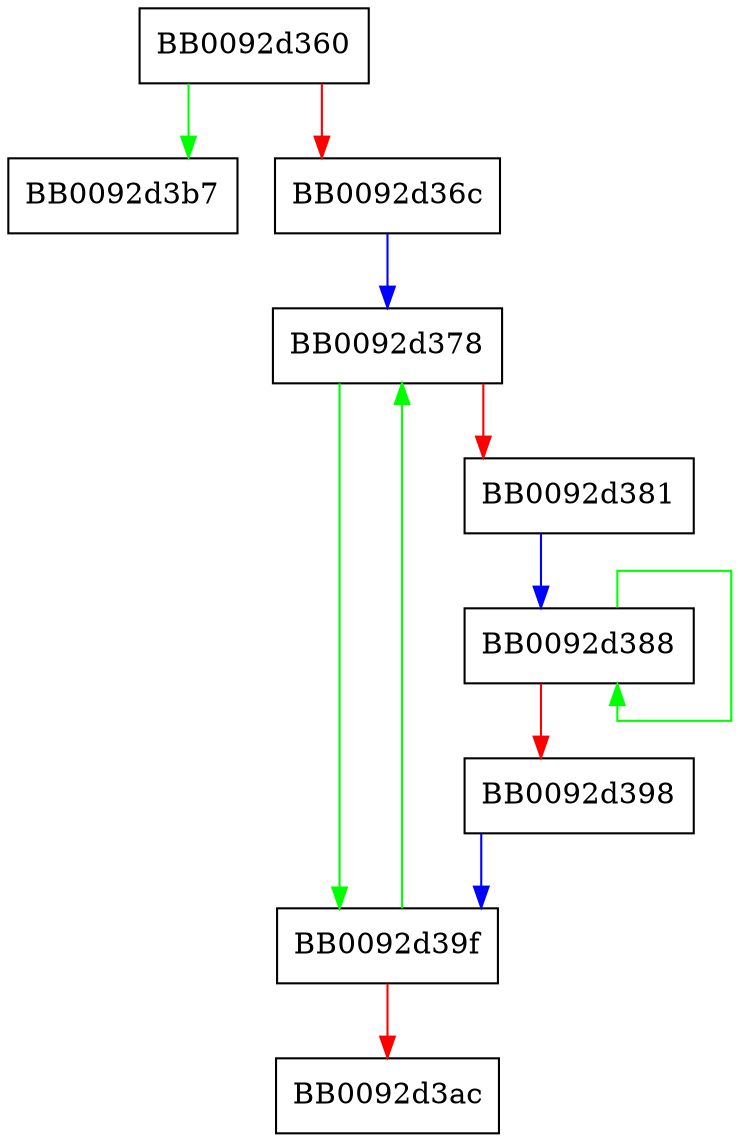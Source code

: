 digraph free_mem {
  node [shape="box"];
  graph [splines=ortho];
  BB0092d360 -> BB0092d3b7 [color="green"];
  BB0092d360 -> BB0092d36c [color="red"];
  BB0092d36c -> BB0092d378 [color="blue"];
  BB0092d378 -> BB0092d39f [color="green"];
  BB0092d378 -> BB0092d381 [color="red"];
  BB0092d381 -> BB0092d388 [color="blue"];
  BB0092d388 -> BB0092d388 [color="green"];
  BB0092d388 -> BB0092d398 [color="red"];
  BB0092d398 -> BB0092d39f [color="blue"];
  BB0092d39f -> BB0092d378 [color="green"];
  BB0092d39f -> BB0092d3ac [color="red"];
}